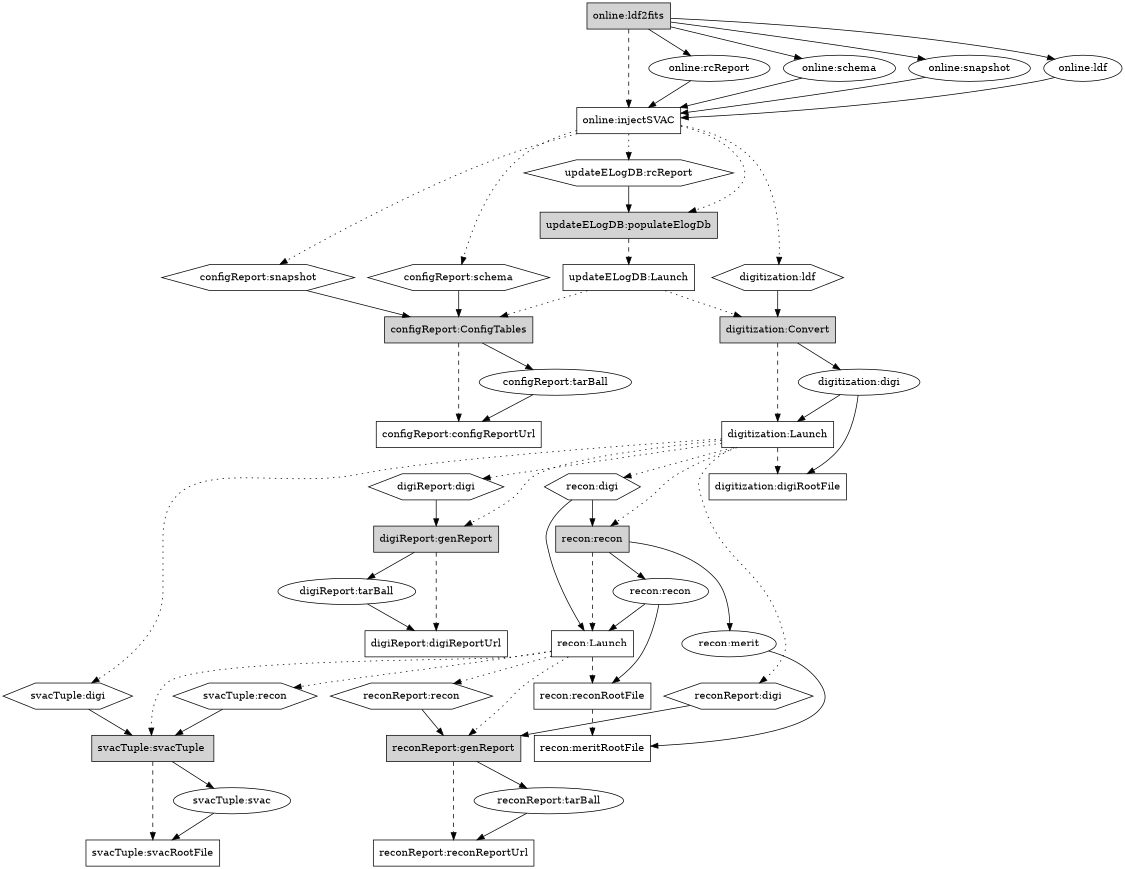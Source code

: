 digraph iAndTPipeline {

#rotate=90;
size="7.5,6.5";

#### task processes
node [shape=box];
####
## entry points
node [style=filled];
##
online_ldf2fits_tp [label="online:ldf2fits"];
updateELogDB_populateElogDb_tp [label="updateELogDB:populateElogDb"];
configReport_ConfigTables_tp [label="configReport:ConfigTables"];
digitization_Convert_tp [label="digitization:Convert"];
digiReport_genReport_tp [label="digiReport:genReport"];
recon_recon_tp [label="recon:recon"];
reconReport_genReport_tp [label="reconReport:genReport"];
svacTuple_svacTuple_tp [label="svacTuple:svacTuple "];
##
node [style=solid];
##
online_injectSVAC_tp [label="online:injectSVAC"];
#
updateELogDB_Launch_tp [label="updateELogDB:Launch"];
#
configReport_configReportUrl_tp [label="configReport:configReportUrl"];
#
digitization_Launch_tp [label="digitization:Launch"];
digitization_digiRootFile_tp [label="digitization:digiRootFile"];
#
digiReport_digiReportUrl_tp [label="digiReport:digiReportUrl"];
#
recon_Launch_tp [label="recon:Launch"];
recon_reconRootFile_tp [label="recon:reconRootFile"];
recon_meritRootFile_tp [label="recon:meritRootFile"];
#
reconReport_reconReportUrl_tp [label="reconReport:reconReportUrl"];
#
svacTuple_svacRootFile_tp [label="svacTuple:svacRootFile"];

#### datasets
node [shape=ellipse];
####
## real ones
##
online_rcReport_ds [label="online:rcReport"];
online_schema_ds [label="online:schema"];
online_snapshot_ds [label="online:snapshot"];
online_ldf_ds [label="online:ldf"];
#
configReport_tarBall_ds [label="configReport:tarBall"];
#
digitization_digi_ds [label="digitization:digi"];
#
digiReport_tarBall_ds [label="digiReport:tarBall"];
#
recon_recon_ds [label="recon:recon"];
recon_merit_ds [label="recon:merit"];
#
reconReport_tarBall_ds [label="reconReport:tarBall"];
#
svacTuple_svac_ds [label="svacTuple:svac"];
##
## links
node [shape=hexagon];
##
updateELogDB_rcReport_ds [label="updateELogDB:rcReport"];
configReport_schema_ds [label="configReport:schema"];
configReport_snapshot_ds [label="configReport:snapshot"];
digitization_ldf_ds [label="digitization:ldf"];
#
recon_digi_ds [label="recon:digi"];
digiReport_digi_ds [label="digiReport:digi"];
svacTuple_digi_ds [label="svacTuple:digi"];
reconReport_digi_ds [label="reconReport:digi"];
#
svacTuple_recon_ds [label="svacTuple:recon"];
reconReport_recon_ds [label="reconReport:recon"];
##

#### TP -> DS links
edge [weight=10];
####
## ones known to GINO
edge [weight=10];
##
online_ldf2fits_tp -> online_rcReport_ds;
online_ldf2fits_tp -> online_schema_ds;
online_ldf2fits_tp -> online_snapshot_ds;
online_ldf2fits_tp -> online_ldf_ds;
#
online_rcReport_ds -> online_injectSVAC_tp;
online_schema_ds -> online_injectSVAC_tp;
online_snapshot_ds -> online_injectSVAC_tp;
online_ldf_ds -> online_injectSVAC_tp;
#
updateELogDB_rcReport_ds -> updateELogDB_populateElogDb_tp;
#
configReport_schema_ds -> configReport_ConfigTables_tp;
configReport_snapshot_ds -> configReport_ConfigTables_tp;
configReport_ConfigTables_tp -> configReport_tarBall_ds;
#
configReport_tarBall_ds -> configReport_configReportUrl_tp;
#
digitization_ldf_ds -> digitization_Convert_tp;
digitization_Convert_tp -> digitization_digi_ds;
#
digitization_digi_ds -> digitization_Launch_tp;
digitization_digi_ds -> digitization_digiRootFile_tp;

digiReport_digi_ds -> digiReport_genReport_tp;
digiReport_genReport_tp -> digiReport_tarBall_ds;
#
digiReport_tarBall_ds -> digiReport_digiReportUrl_tp;
#
recon_digi_ds -> recon_recon_tp;
recon_recon_tp -> recon_recon_ds;
recon_recon_tp -> recon_merit_ds;
#
recon_recon_ds -> recon_Launch_tp;
recon_digi_ds -> recon_Launch_tp;
recon_recon_ds -> recon_reconRootFile_tp;
#
recon_merit_ds -> recon_meritRootFile_tp;

reconReport_digi_ds -> reconReport_genReport_tp;
reconReport_recon_ds -> reconReport_genReport_tp;
reconReport_genReport_tp -> reconReport_tarBall_ds;
#
reconReport_tarBall_ds -> reconReport_reconReportUrl_tp;

svacTuple_digi_ds -> svacTuple_svacTuple_tp;
svacTuple_recon_ds -> svacTuple_svacTuple_tp;
svacTuple_svacTuple_tp -> svacTuple_svac_ds;
#
svacTuple_svac_ds -> svacTuple_svacRootFile_tp;
#
## unknown to GINO
edge [weight=1,style=dotted];
##
online_injectSVAC_tp -> updateELogDB_rcReport_ds;
online_injectSVAC_tp -> configReport_schema_ds;
online_injectSVAC_tp -> configReport_snapshot_ds;
online_injectSVAC_tp -> digitization_ldf_ds;
#
digitization_Launch_tp -> recon_digi_ds;
#
digitization_Launch_tp -> digiReport_digi_ds;
#
digitization_Launch_tp -> svacTuple_digi_ds;
#
digitization_Launch_tp -> reconReport_digi_ds;
#
recon_Launch_tp -> svacTuple_recon_ds;
#
recon_Launch_tp -> reconReport_recon_ds;
#
##

#### intratask links ####
edge [style=dashed,weight=100];
####
online_ldf2fits_tp -> online_injectSVAC_tp;
#
updateELogDB_populateElogDb_tp -> updateELogDB_Launch_tp;
#
digitization_Convert_tp -> digitization_Launch_tp;
digitization_Launch_tp -> digitization_digiRootFile_tp;
#
configReport_ConfigTables_tp -> configReport_configReportUrl_tp;
#
recon_recon_tp -> recon_Launch_tp;
recon_Launch_tp -> recon_reconRootFile_tp;
recon_reconRootFile_tp -> recon_meritRootFile_tp;
#
digiReport_genReport_tp -> digiReport_digiReportUrl_tp;
#
svacTuple_svacTuple_tp -> svacTuple_svacRootFile_tp;
#
reconReport_genReport_tp -> reconReport_reconReportUrl_tp;


##### intertask links #####
edge [style=dotted,weight=1];
####
online_injectSVAC_tp -> updateELogDB_populateElogDb_tp;
#
updateELogDB_Launch_tp -> digitization_Convert_tp;
updateELogDB_Launch_tp -> configReport_ConfigTables_tp;
#
digitization_Launch_tp -> recon_recon_tp;
digitization_Launch_tp -> digiReport_genReport_tp;
#
recon_Launch_tp -> svacTuple_svacTuple_tp;
recon_Launch_tp -> reconReport_genReport_tp;

}